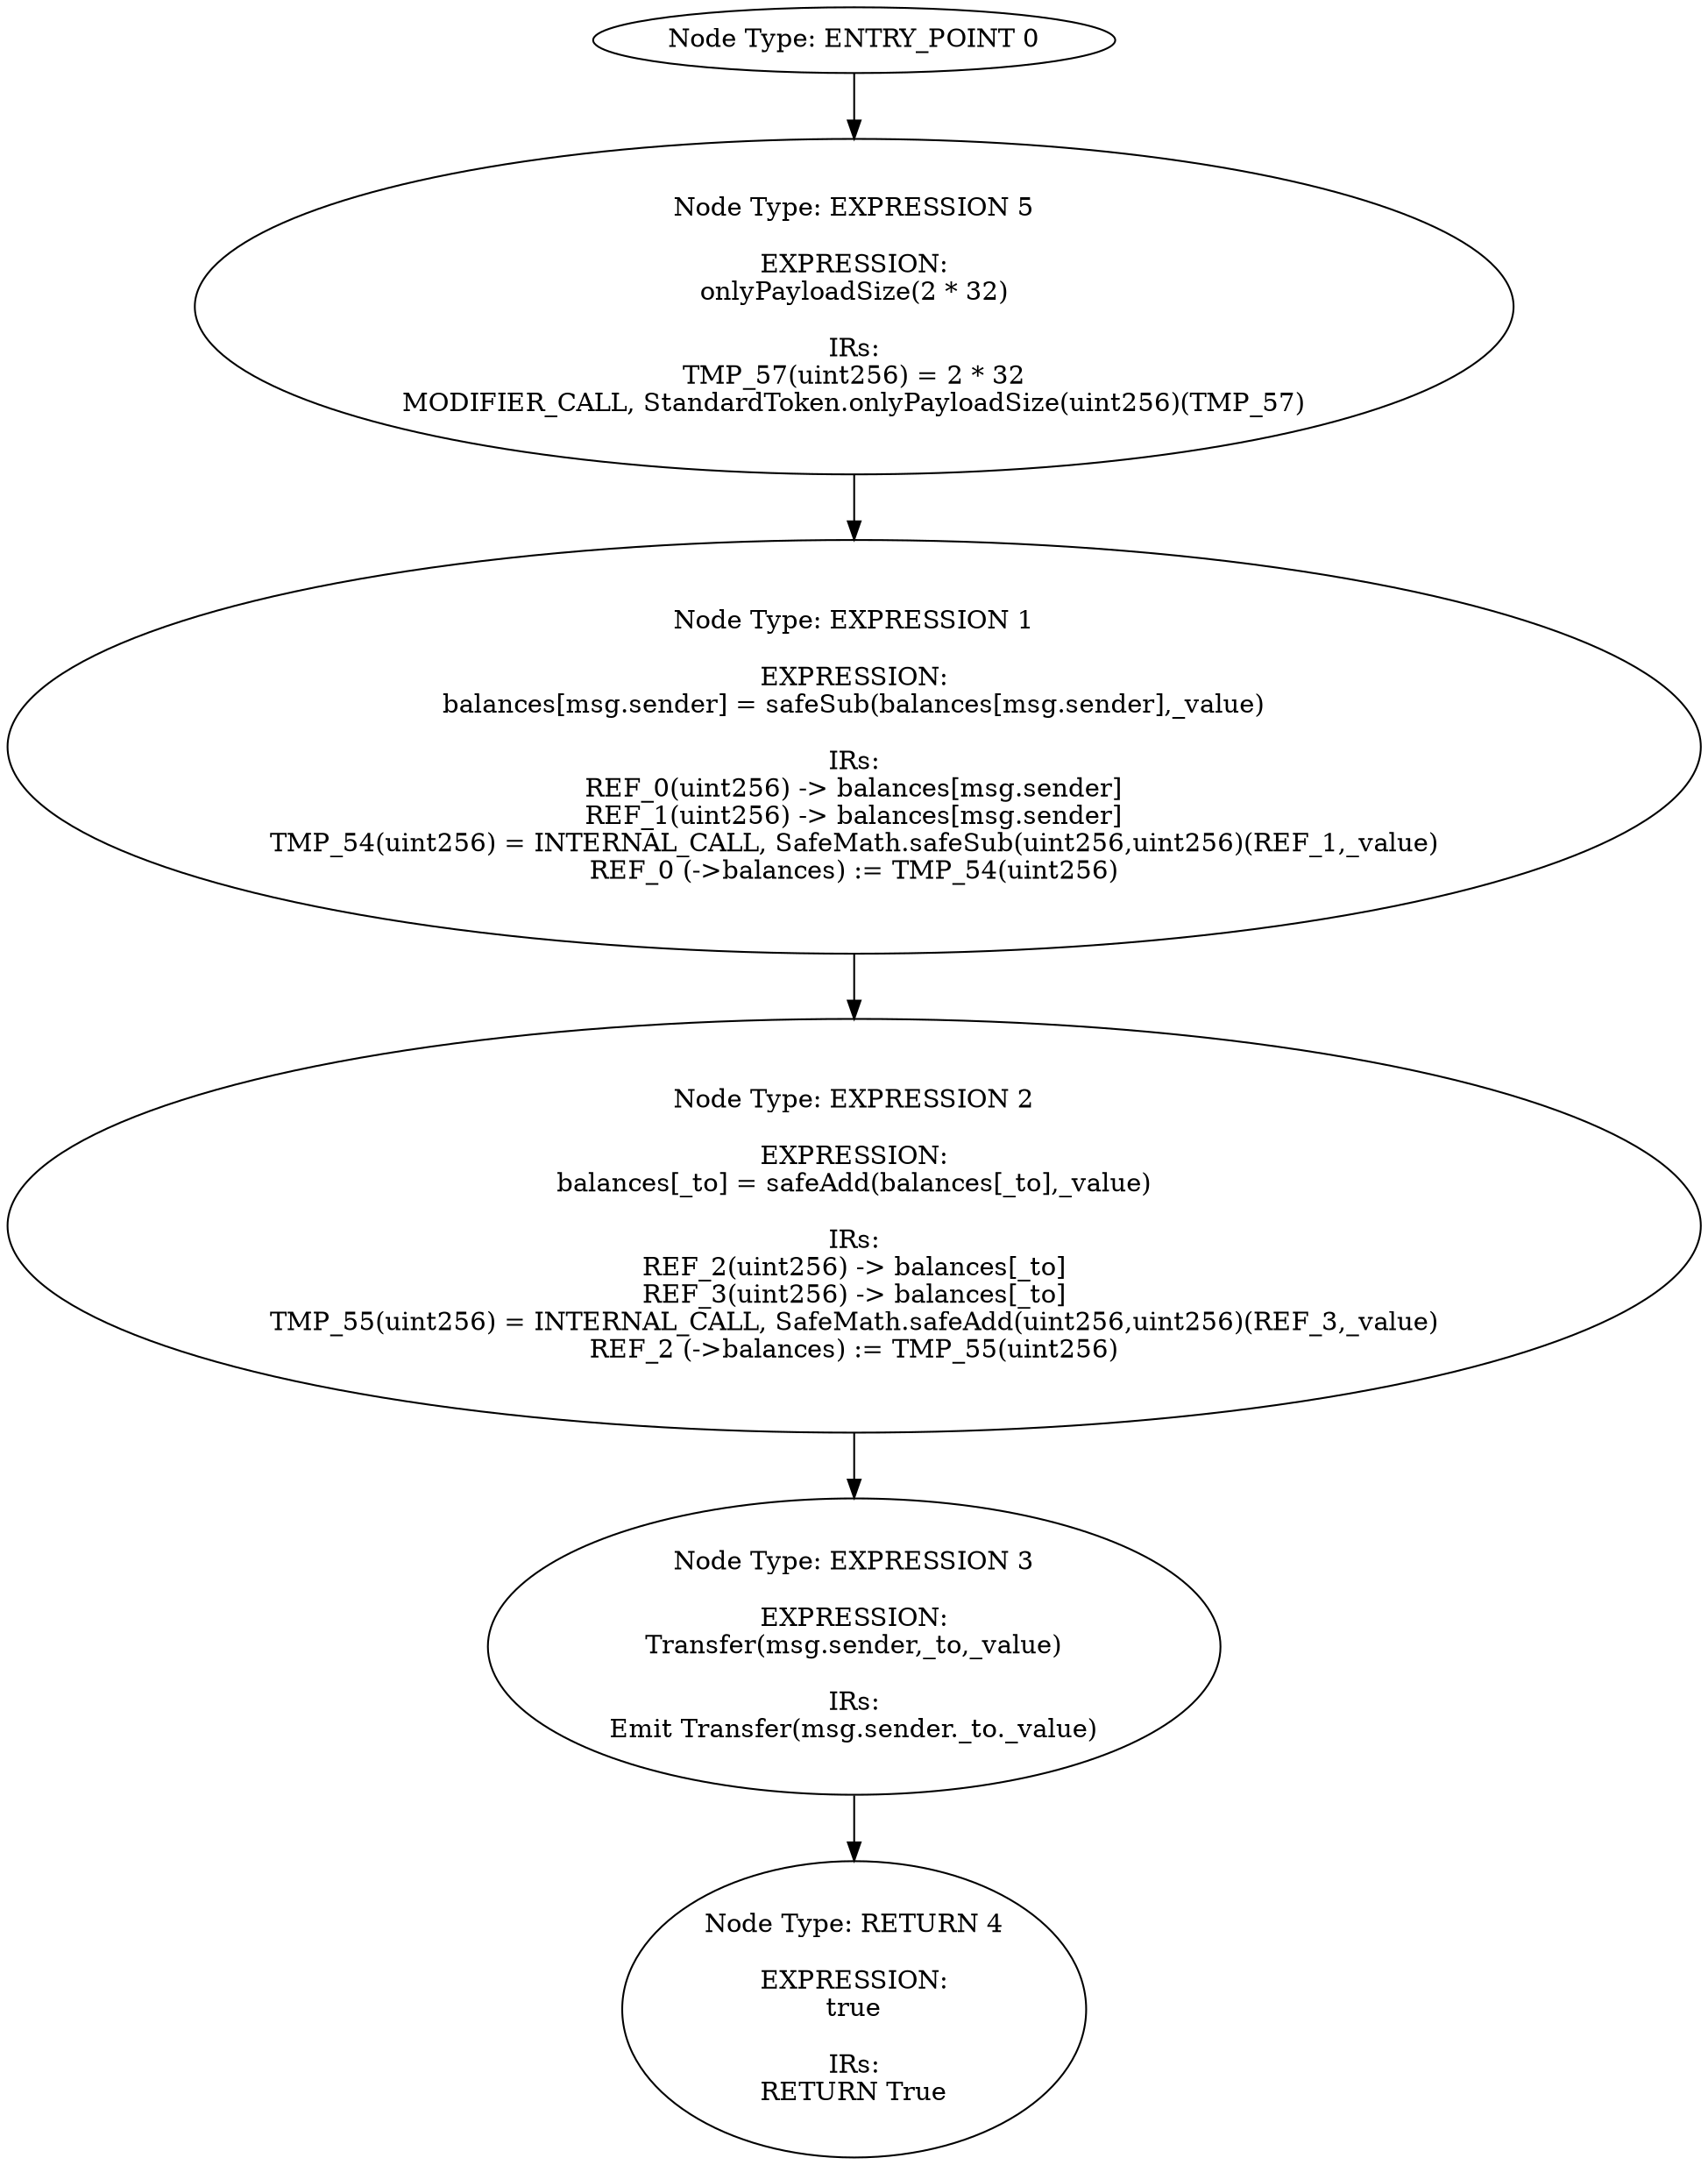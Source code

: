digraph{
0[label="Node Type: ENTRY_POINT 0
"];
0->5;
1[label="Node Type: EXPRESSION 1

EXPRESSION:
balances[msg.sender] = safeSub(balances[msg.sender],_value)

IRs:
REF_0(uint256) -> balances[msg.sender]
REF_1(uint256) -> balances[msg.sender]
TMP_54(uint256) = INTERNAL_CALL, SafeMath.safeSub(uint256,uint256)(REF_1,_value)
REF_0 (->balances) := TMP_54(uint256)"];
1->2;
2[label="Node Type: EXPRESSION 2

EXPRESSION:
balances[_to] = safeAdd(balances[_to],_value)

IRs:
REF_2(uint256) -> balances[_to]
REF_3(uint256) -> balances[_to]
TMP_55(uint256) = INTERNAL_CALL, SafeMath.safeAdd(uint256,uint256)(REF_3,_value)
REF_2 (->balances) := TMP_55(uint256)"];
2->3;
3[label="Node Type: EXPRESSION 3

EXPRESSION:
Transfer(msg.sender,_to,_value)

IRs:
Emit Transfer(msg.sender._to._value)"];
3->4;
4[label="Node Type: RETURN 4

EXPRESSION:
true

IRs:
RETURN True"];
5[label="Node Type: EXPRESSION 5

EXPRESSION:
onlyPayloadSize(2 * 32)

IRs:
TMP_57(uint256) = 2 * 32
MODIFIER_CALL, StandardToken.onlyPayloadSize(uint256)(TMP_57)"];
5->1;
}
